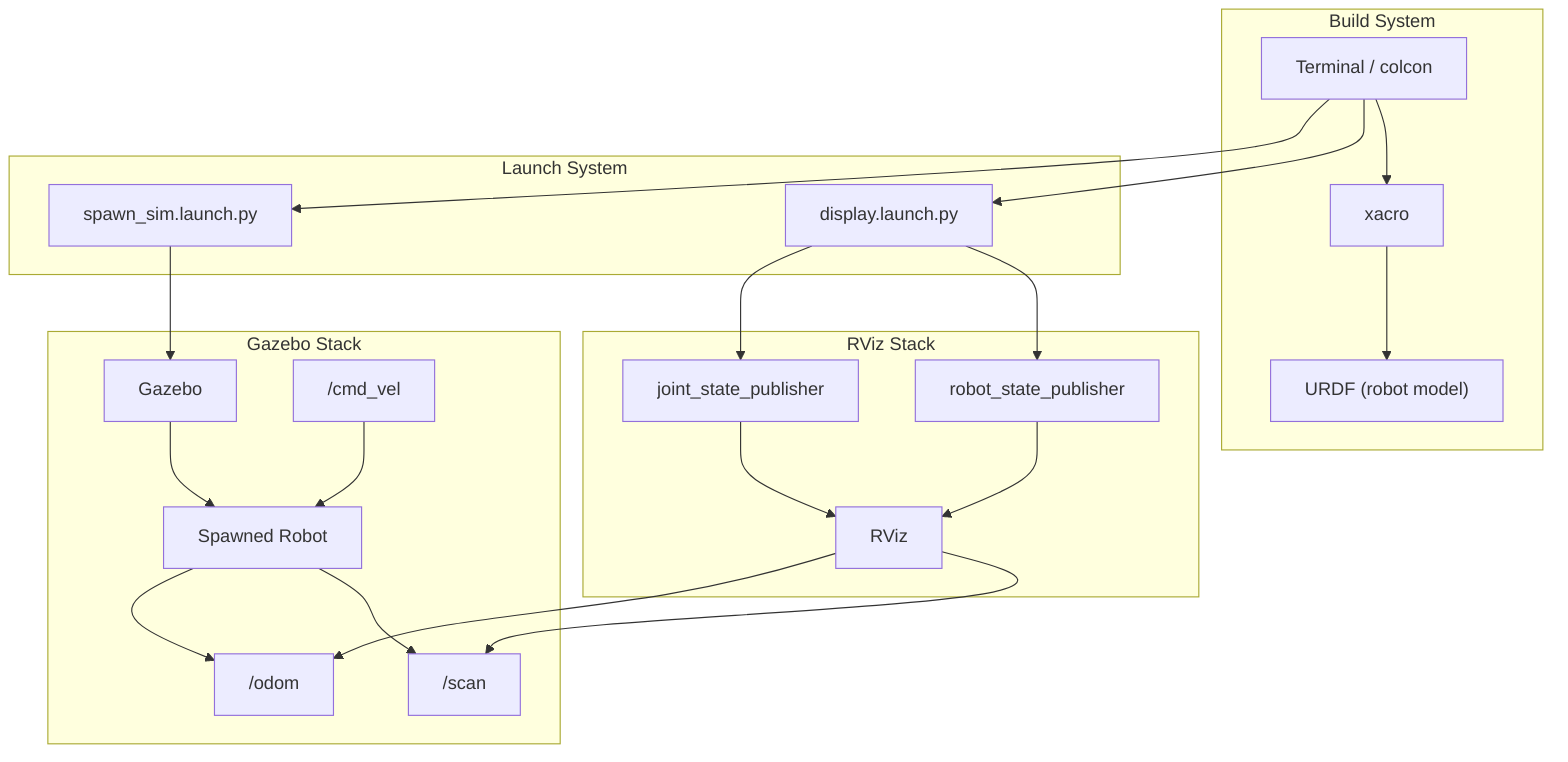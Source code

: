 flowchart TD
  %% Workspace and Build
  subgraph Build["Build System"]
    CLI["Terminal / colcon"]
    Xacro["xacro"]
    URDF["URDF (robot model)"]
    CLI --> Xacro --> URDF
  end

  %% Launch system
  subgraph Launch["Launch System"]
    Display["display.launch.py"]
    Spawn["spawn_sim.launch.py"]
    CLI --> Display
    CLI --> Spawn
  end

  %% RViz Stack
  subgraph RViz["RViz Stack"]
    RSP["robot_state_publisher"]
    JSP["joint_state_publisher"]
    RV["RViz"]
    Display --> RSP --> RV
    Display --> JSP --> RV
  end

  %% Gazebo Stack
  subgraph Sim["Gazebo Stack"]
    Gazebo["Gazebo"]
    Model["Spawned Robot"]
    Scan["/scan"]
    Odom["/odom"]
    Cmd["/cmd_vel"]
    Spawn --> Gazebo --> Model
    Model --> Scan
    Model --> Odom
    Cmd --> Model
  end

  %% Shared topics
  RV --> Scan
  RV --> Odom